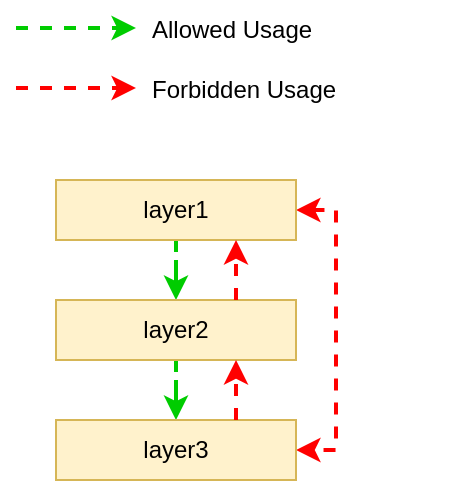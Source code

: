 <mxfile version="24.7.7">
  <diagram name="Seite-1" id="PVlxA1tqg6SF3wTXEJYV">
    <mxGraphModel dx="2586" dy="946" grid="1" gridSize="10" guides="1" tooltips="1" connect="1" arrows="1" fold="1" page="1" pageScale="1" pageWidth="827" pageHeight="1169" math="0" shadow="0">
      <root>
        <mxCell id="0" />
        <mxCell id="1" parent="0" />
        <mxCell id="OW-me-8C6EzokwnecTvY-6" style="edgeStyle=orthogonalEdgeStyle;rounded=0;orthogonalLoop=1;jettySize=auto;html=1;entryX=0.5;entryY=0;entryDx=0;entryDy=0;dashed=1;strokeColor=#00CC00;strokeWidth=2;" edge="1" parent="1" source="OW-me-8C6EzokwnecTvY-1" target="OW-me-8C6EzokwnecTvY-4">
          <mxGeometry relative="1" as="geometry" />
        </mxCell>
        <mxCell id="OW-me-8C6EzokwnecTvY-8" style="edgeStyle=orthogonalEdgeStyle;rounded=0;orthogonalLoop=1;jettySize=auto;html=1;entryX=1;entryY=0.5;entryDx=0;entryDy=0;dashed=1;strokeColor=#FF0000;strokeWidth=2;startArrow=classic;startFill=1;" edge="1" parent="1" source="OW-me-8C6EzokwnecTvY-1" target="OW-me-8C6EzokwnecTvY-5">
          <mxGeometry relative="1" as="geometry">
            <Array as="points">
              <mxPoint x="220" y="255" />
              <mxPoint x="220" y="375" />
            </Array>
          </mxGeometry>
        </mxCell>
        <mxCell id="OW-me-8C6EzokwnecTvY-1" value="layer1" style="rounded=0;whiteSpace=wrap;html=1;fillColor=#fff2cc;strokeColor=#d6b656;" vertex="1" parent="1">
          <mxGeometry x="80" y="240" width="120" height="30" as="geometry" />
        </mxCell>
        <mxCell id="OW-me-8C6EzokwnecTvY-7" style="edgeStyle=orthogonalEdgeStyle;rounded=0;orthogonalLoop=1;jettySize=auto;html=1;dashed=1;strokeColor=#00CC00;align=center;verticalAlign=middle;fontFamily=Helvetica;fontSize=11;fontColor=default;labelBackgroundColor=default;endArrow=classic;strokeWidth=2;" edge="1" parent="1" source="OW-me-8C6EzokwnecTvY-4" target="OW-me-8C6EzokwnecTvY-5">
          <mxGeometry relative="1" as="geometry" />
        </mxCell>
        <mxCell id="OW-me-8C6EzokwnecTvY-4" value="layer2" style="rounded=0;whiteSpace=wrap;html=1;fillColor=#fff2cc;strokeColor=#d6b656;" vertex="1" parent="1">
          <mxGeometry x="80" y="300" width="120" height="30" as="geometry" />
        </mxCell>
        <mxCell id="OW-me-8C6EzokwnecTvY-5" value="layer3" style="rounded=0;whiteSpace=wrap;html=1;fillColor=#fff2cc;strokeColor=#d6b656;" vertex="1" parent="1">
          <mxGeometry x="80" y="360" width="120" height="30" as="geometry" />
        </mxCell>
        <mxCell id="OW-me-8C6EzokwnecTvY-9" style="edgeStyle=orthogonalEdgeStyle;rounded=0;orthogonalLoop=1;jettySize=auto;html=1;dashed=1;strokeColor=#00CC00;strokeWidth=2;" edge="1" parent="1">
          <mxGeometry relative="1" as="geometry">
            <mxPoint x="60" y="164" as="sourcePoint" />
            <mxPoint x="120" y="164" as="targetPoint" />
          </mxGeometry>
        </mxCell>
        <mxCell id="OW-me-8C6EzokwnecTvY-10" style="edgeStyle=orthogonalEdgeStyle;rounded=0;orthogonalLoop=1;jettySize=auto;html=1;dashed=1;strokeColor=#FF0000;strokeWidth=2;" edge="1" parent="1">
          <mxGeometry relative="1" as="geometry">
            <mxPoint x="60" y="194" as="sourcePoint" />
            <mxPoint x="120" y="194" as="targetPoint" />
          </mxGeometry>
        </mxCell>
        <mxCell id="OW-me-8C6EzokwnecTvY-11" value="Allowed Usage" style="text;html=1;align=left;verticalAlign=middle;whiteSpace=wrap;rounded=0;" vertex="1" parent="1">
          <mxGeometry x="126" y="150" width="150" height="30" as="geometry" />
        </mxCell>
        <mxCell id="OW-me-8C6EzokwnecTvY-12" value="Forbidden Usage" style="text;html=1;align=left;verticalAlign=middle;whiteSpace=wrap;rounded=0;" vertex="1" parent="1">
          <mxGeometry x="126" y="180" width="150" height="30" as="geometry" />
        </mxCell>
        <mxCell id="OW-me-8C6EzokwnecTvY-13" style="rounded=0;orthogonalLoop=1;jettySize=auto;html=1;entryX=0.75;entryY=1;entryDx=0;entryDy=0;dashed=1;strokeColor=#FF0000;strokeWidth=2;exitX=0.75;exitY=0;exitDx=0;exitDy=0;" edge="1" parent="1" source="OW-me-8C6EzokwnecTvY-5" target="OW-me-8C6EzokwnecTvY-4">
          <mxGeometry relative="1" as="geometry">
            <mxPoint x="210" y="435" as="sourcePoint" />
            <mxPoint x="210" y="555" as="targetPoint" />
          </mxGeometry>
        </mxCell>
        <mxCell id="OW-me-8C6EzokwnecTvY-14" style="rounded=0;orthogonalLoop=1;jettySize=auto;html=1;entryX=0.75;entryY=1;entryDx=0;entryDy=0;dashed=1;strokeColor=#FF0000;strokeWidth=2;exitX=0.75;exitY=0;exitDx=0;exitDy=0;" edge="1" parent="1" source="OW-me-8C6EzokwnecTvY-4" target="OW-me-8C6EzokwnecTvY-1">
          <mxGeometry relative="1" as="geometry">
            <mxPoint x="180" y="320" as="sourcePoint" />
            <mxPoint x="180" y="290" as="targetPoint" />
          </mxGeometry>
        </mxCell>
      </root>
    </mxGraphModel>
  </diagram>
</mxfile>
